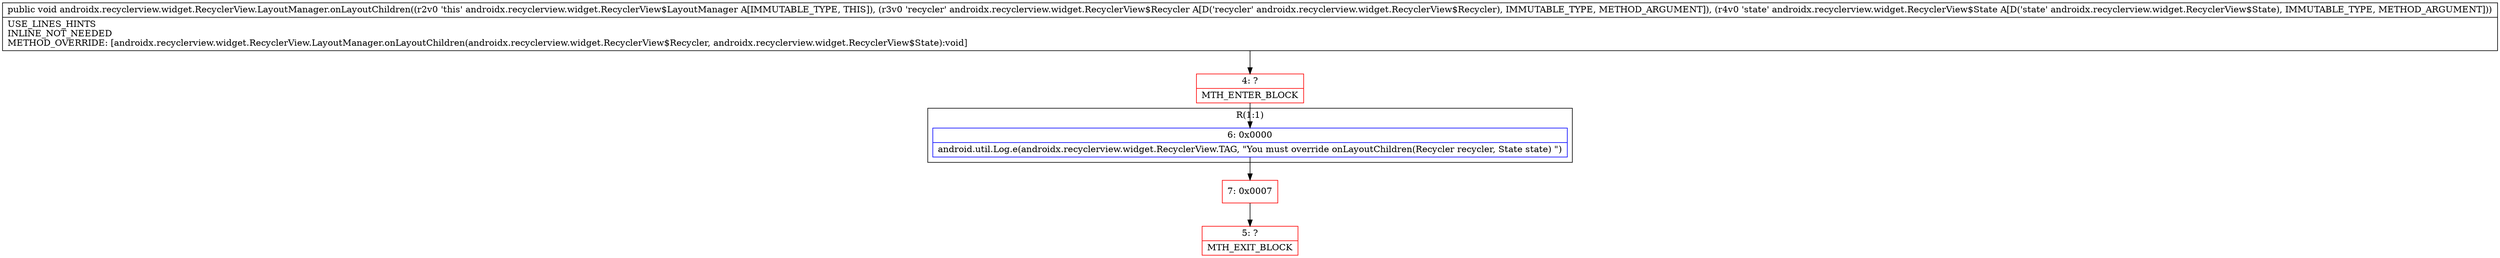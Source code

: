 digraph "CFG forandroidx.recyclerview.widget.RecyclerView.LayoutManager.onLayoutChildren(Landroidx\/recyclerview\/widget\/RecyclerView$Recycler;Landroidx\/recyclerview\/widget\/RecyclerView$State;)V" {
subgraph cluster_Region_1316122349 {
label = "R(1:1)";
node [shape=record,color=blue];
Node_6 [shape=record,label="{6\:\ 0x0000|android.util.Log.e(androidx.recyclerview.widget.RecyclerView.TAG, \"You must override onLayoutChildren(Recycler recycler, State state) \")\l}"];
}
Node_4 [shape=record,color=red,label="{4\:\ ?|MTH_ENTER_BLOCK\l}"];
Node_7 [shape=record,color=red,label="{7\:\ 0x0007}"];
Node_5 [shape=record,color=red,label="{5\:\ ?|MTH_EXIT_BLOCK\l}"];
MethodNode[shape=record,label="{public void androidx.recyclerview.widget.RecyclerView.LayoutManager.onLayoutChildren((r2v0 'this' androidx.recyclerview.widget.RecyclerView$LayoutManager A[IMMUTABLE_TYPE, THIS]), (r3v0 'recycler' androidx.recyclerview.widget.RecyclerView$Recycler A[D('recycler' androidx.recyclerview.widget.RecyclerView$Recycler), IMMUTABLE_TYPE, METHOD_ARGUMENT]), (r4v0 'state' androidx.recyclerview.widget.RecyclerView$State A[D('state' androidx.recyclerview.widget.RecyclerView$State), IMMUTABLE_TYPE, METHOD_ARGUMENT]))  | USE_LINES_HINTS\lINLINE_NOT_NEEDED\lMETHOD_OVERRIDE: [androidx.recyclerview.widget.RecyclerView.LayoutManager.onLayoutChildren(androidx.recyclerview.widget.RecyclerView$Recycler, androidx.recyclerview.widget.RecyclerView$State):void]\l}"];
MethodNode -> Node_4;Node_6 -> Node_7;
Node_4 -> Node_6;
Node_7 -> Node_5;
}

